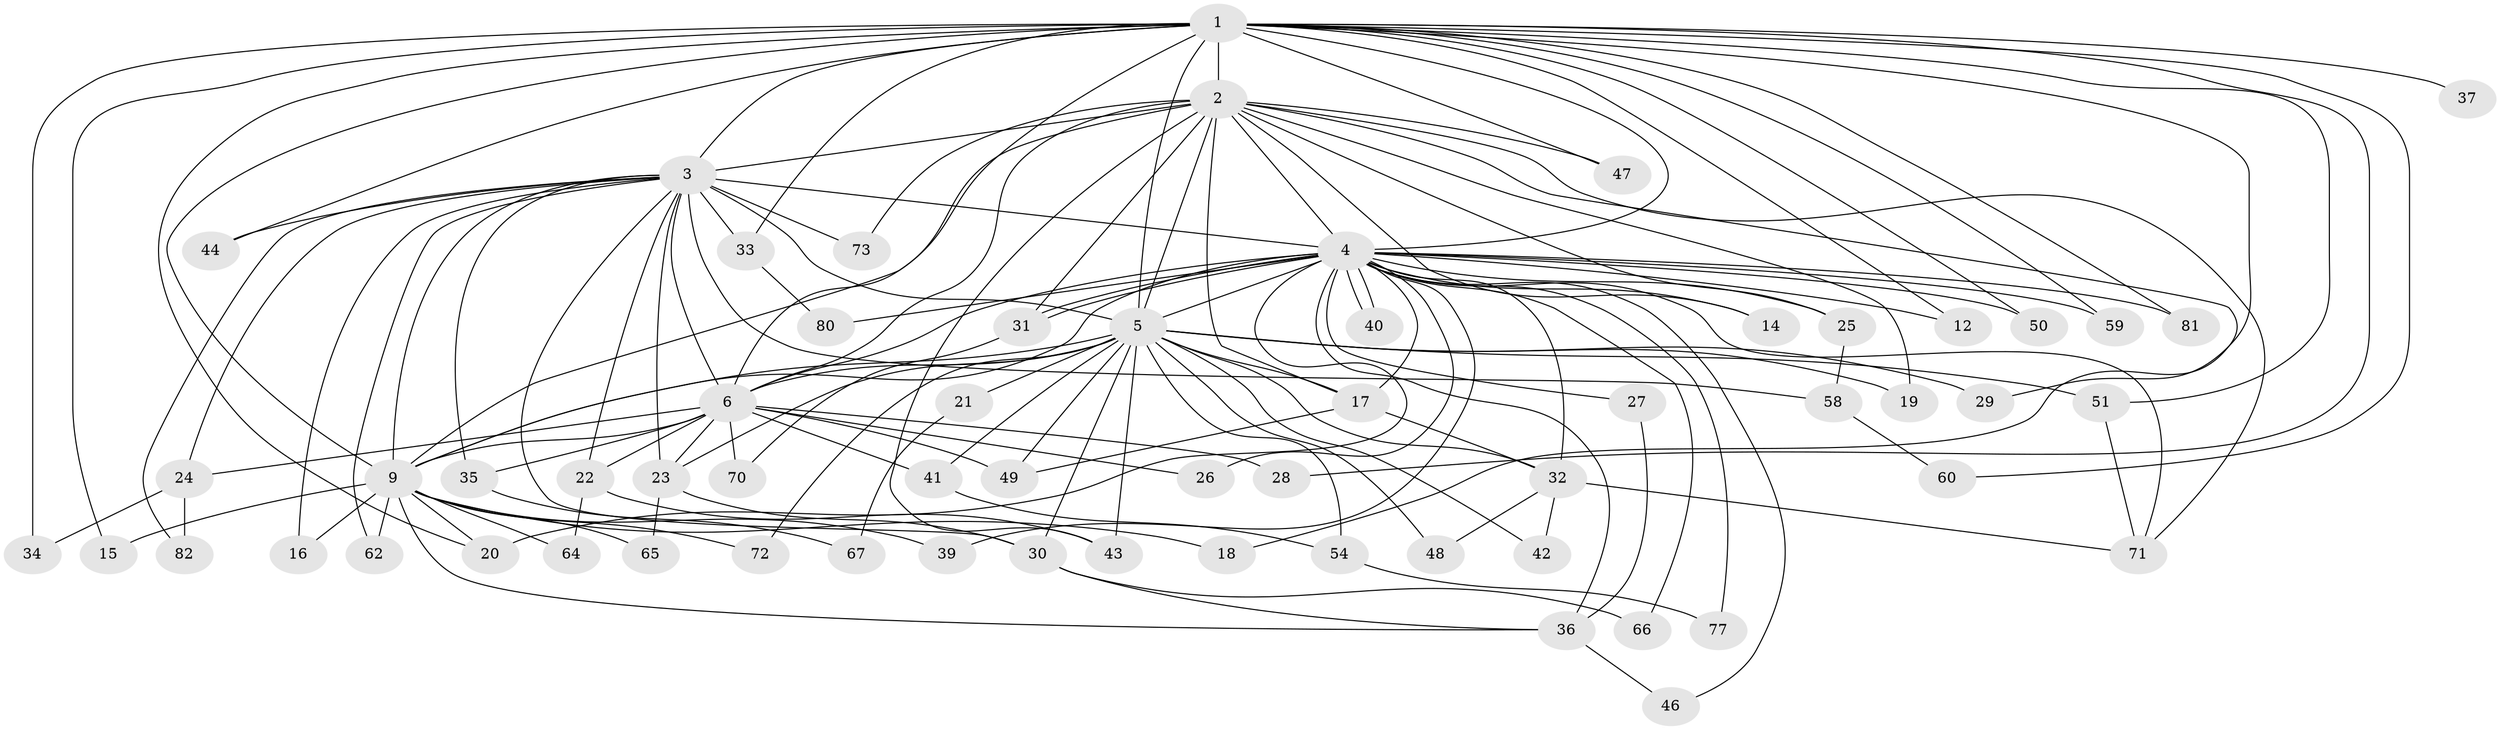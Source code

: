 // original degree distribution, {18: 0.047619047619047616, 19: 0.011904761904761904, 21: 0.023809523809523808, 22: 0.011904761904761904, 17: 0.011904761904761904, 20: 0.011904761904761904, 4: 0.10714285714285714, 2: 0.5714285714285714, 3: 0.14285714285714285, 5: 0.047619047619047616, 6: 0.011904761904761904}
// Generated by graph-tools (version 1.1) at 2025/11/02/27/25 16:11:05]
// undirected, 61 vertices, 138 edges
graph export_dot {
graph [start="1"]
  node [color=gray90,style=filled];
  1 [super="+7"];
  2 [super="+78"];
  3 [super="+11"];
  4 [super="+8"];
  5 [super="+10"];
  6 [super="+13"];
  9 [super="+52"];
  12;
  14;
  15;
  16 [super="+69"];
  17 [super="+68"];
  18;
  19;
  20 [super="+38"];
  21;
  22 [super="+55"];
  23 [super="+84"];
  24;
  25 [super="+45"];
  26;
  27 [super="+57"];
  28;
  29;
  30 [super="+83"];
  31 [super="+74"];
  32 [super="+53"];
  33 [super="+63"];
  34;
  35;
  36 [super="+56"];
  37;
  39;
  40;
  41;
  42;
  43;
  44;
  46;
  47;
  48;
  49 [super="+79"];
  50;
  51 [super="+61"];
  54 [super="+75"];
  58;
  59;
  60;
  62;
  64;
  65;
  66;
  67;
  70;
  71 [super="+76"];
  72;
  73;
  77;
  80;
  81;
  82;
  1 -- 2 [weight=2];
  1 -- 3 [weight=2];
  1 -- 4 [weight=4];
  1 -- 5 [weight=4];
  1 -- 6 [weight=2];
  1 -- 9 [weight=2];
  1 -- 12;
  1 -- 15;
  1 -- 20;
  1 -- 29;
  1 -- 47;
  1 -- 50;
  1 -- 51 [weight=2];
  1 -- 60;
  1 -- 81;
  1 -- 33;
  1 -- 34;
  1 -- 37;
  1 -- 44;
  1 -- 59;
  1 -- 28;
  2 -- 3;
  2 -- 4 [weight=2];
  2 -- 5 [weight=2];
  2 -- 6;
  2 -- 9;
  2 -- 14;
  2 -- 17;
  2 -- 18;
  2 -- 19;
  2 -- 43;
  2 -- 47;
  2 -- 73;
  2 -- 25;
  2 -- 31;
  2 -- 71;
  3 -- 4 [weight=3];
  3 -- 5 [weight=2];
  3 -- 6;
  3 -- 9;
  3 -- 16;
  3 -- 22;
  3 -- 23;
  3 -- 24;
  3 -- 35;
  3 -- 44;
  3 -- 58;
  3 -- 62;
  3 -- 82;
  3 -- 73;
  3 -- 33 [weight=2];
  3 -- 30;
  4 -- 5 [weight=4];
  4 -- 6 [weight=2];
  4 -- 9 [weight=2];
  4 -- 31;
  4 -- 31;
  4 -- 36;
  4 -- 40;
  4 -- 40;
  4 -- 46;
  4 -- 50;
  4 -- 66;
  4 -- 77;
  4 -- 80;
  4 -- 81;
  4 -- 12;
  4 -- 14;
  4 -- 25;
  4 -- 26;
  4 -- 27;
  4 -- 32;
  4 -- 39;
  4 -- 59;
  4 -- 17;
  4 -- 20;
  4 -- 71;
  5 -- 6 [weight=2];
  5 -- 9 [weight=3];
  5 -- 19;
  5 -- 21 [weight=2];
  5 -- 23;
  5 -- 42;
  5 -- 48;
  5 -- 49;
  5 -- 72;
  5 -- 41;
  5 -- 43;
  5 -- 17;
  5 -- 51;
  5 -- 54 [weight=2];
  5 -- 29;
  5 -- 30;
  5 -- 32;
  6 -- 9;
  6 -- 22;
  6 -- 24;
  6 -- 35;
  6 -- 41;
  6 -- 49;
  6 -- 70;
  6 -- 23;
  6 -- 26;
  6 -- 28;
  9 -- 15;
  9 -- 16 [weight=2];
  9 -- 18;
  9 -- 20;
  9 -- 39;
  9 -- 62;
  9 -- 64;
  9 -- 65;
  9 -- 72;
  9 -- 36;
  17 -- 32;
  17 -- 49;
  21 -- 67;
  22 -- 64;
  22 -- 43;
  23 -- 30;
  23 -- 65;
  24 -- 34;
  24 -- 82;
  25 -- 58;
  27 -- 36;
  30 -- 36;
  30 -- 66;
  31 -- 70;
  32 -- 42;
  32 -- 48;
  32 -- 71;
  33 -- 80;
  35 -- 67;
  36 -- 46;
  41 -- 54;
  51 -- 71;
  54 -- 77;
  58 -- 60;
}
